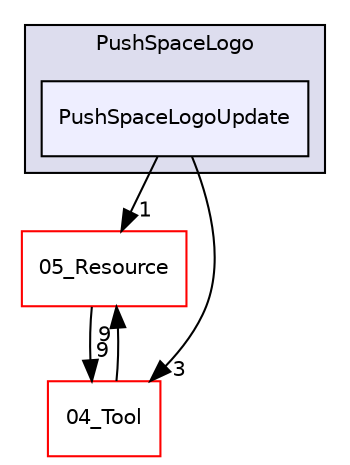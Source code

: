 digraph "C:/HAL/PG関係/03_作成プログラム/03_HAL授業/就職作品/Project/source/03_Object/2D/UI/PushSpaceLogo/PushSpaceLogoUpdate" {
  compound=true
  node [ fontsize="10", fontname="Helvetica"];
  edge [ labelfontsize="10", labelfontname="Helvetica"];
  subgraph clusterdir_e8422a9d5343217ff22b216517ee7d7f {
    graph [ bgcolor="#ddddee", pencolor="black", label="PushSpaceLogo" fontname="Helvetica", fontsize="10", URL="dir_e8422a9d5343217ff22b216517ee7d7f.html"]
  dir_1d23e0d6884f4986b567e4f121dc2b18 [shape=box, label="PushSpaceLogoUpdate", style="filled", fillcolor="#eeeeff", pencolor="black", URL="dir_1d23e0d6884f4986b567e4f121dc2b18.html"];
  }
  dir_6e58c436369e4a795ef16d3c489c4702 [shape=box label="05_Resource" fillcolor="white" style="filled" color="red" URL="dir_6e58c436369e4a795ef16d3c489c4702.html"];
  dir_48bb4aacea20c6a8378e1408d864b090 [shape=box label="04_Tool" fillcolor="white" style="filled" color="red" URL="dir_48bb4aacea20c6a8378e1408d864b090.html"];
  dir_6e58c436369e4a795ef16d3c489c4702->dir_48bb4aacea20c6a8378e1408d864b090 [headlabel="9", labeldistance=1.5 headhref="dir_000158_000080.html"];
  dir_48bb4aacea20c6a8378e1408d864b090->dir_6e58c436369e4a795ef16d3c489c4702 [headlabel="9", labeldistance=1.5 headhref="dir_000080_000158.html"];
  dir_1d23e0d6884f4986b567e4f121dc2b18->dir_6e58c436369e4a795ef16d3c489c4702 [headlabel="1", labeldistance=1.5 headhref="dir_000039_000158.html"];
  dir_1d23e0d6884f4986b567e4f121dc2b18->dir_48bb4aacea20c6a8378e1408d864b090 [headlabel="3", labeldistance=1.5 headhref="dir_000039_000080.html"];
}
